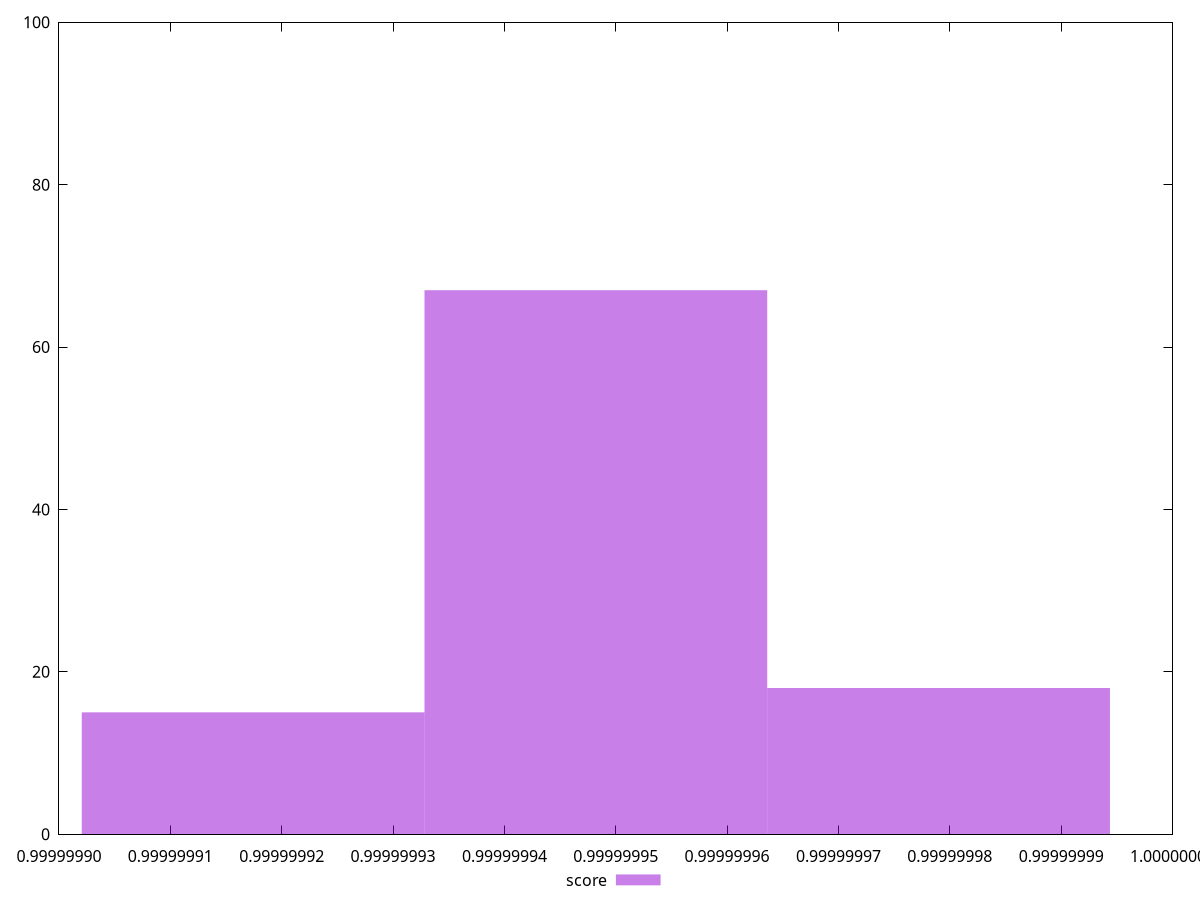 reset
set terminal svg size 640, 490 enhanced background rgb 'white'
set output "report_00007_2020-12-11T15:55:29.892Z/mainthread-work-breakdown/samples/pages+cached+noexternal+nofonts+nosvg+noimg+nocss+nojs/score/histogram.svg"

$score <<EOF
0.9999999789936056 18
0.9999999482137066 67
0.9999999174338077 15
EOF

set key outside below
set boxwidth 3.077989890937907e-8
set yrange [0:100]
set style fill transparent solid 0.5 noborder

plot \
  $score title "score" with boxes, \


reset